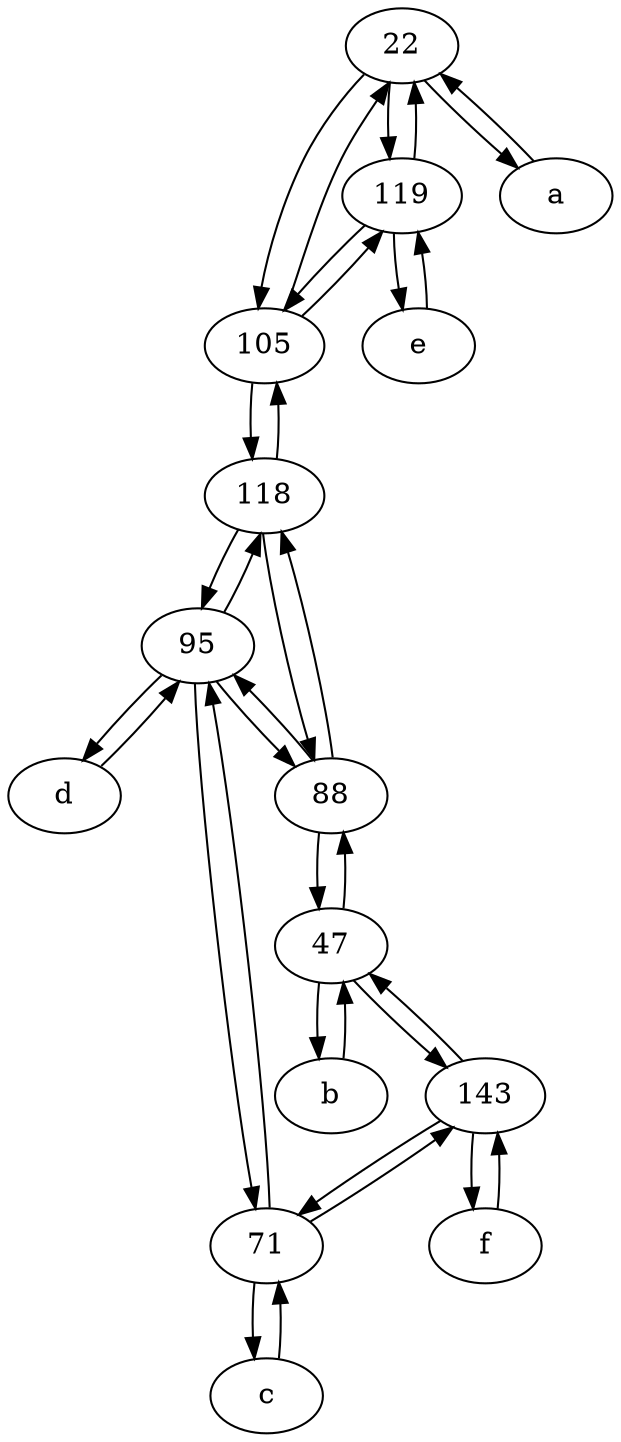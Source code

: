 digraph  {
	22;
	95;
	c [pos="20,10!"];
	d [pos="20,30!"];
	118;
	47;
	119;
	f [pos="15,45!"];
	71;
	105;
	a [pos="40,10!"];
	b [pos="50,20!"];
	143;
	88;
	e [pos="30,50!"];
	47 -> 88;
	95 -> 71;
	119 -> 105;
	118 -> 105;
	88 -> 47;
	71 -> c;
	118 -> 95;
	105 -> 22;
	c -> 71;
	22 -> 105;
	95 -> 88;
	d -> 95;
	88 -> 95;
	22 -> 119;
	118 -> 88;
	71 -> 143;
	105 -> 119;
	47 -> 143;
	143 -> 47;
	105 -> 118;
	71 -> 95;
	e -> 119;
	88 -> 118;
	47 -> b;
	f -> 143;
	b -> 47;
	a -> 22;
	119 -> e;
	95 -> 118;
	22 -> a;
	119 -> 22;
	143 -> 71;
	95 -> d;
	143 -> f;

	}